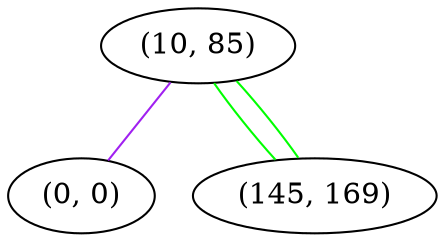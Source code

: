 graph "" {
"(10, 85)";
"(0, 0)";
"(145, 169)";
"(10, 85)" -- "(0, 0)"  [color=purple, key=0, weight=4];
"(10, 85)" -- "(145, 169)"  [color=green, key=0, weight=2];
"(10, 85)" -- "(145, 169)"  [color=green, key=1, weight=2];
}
